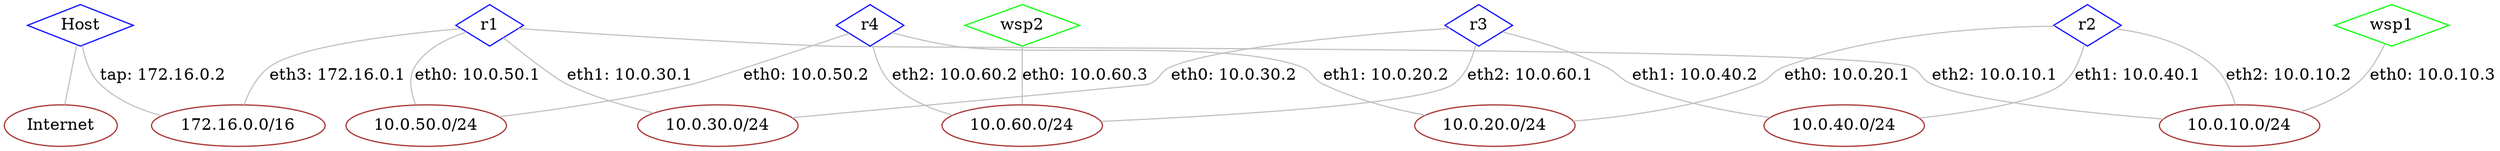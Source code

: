 graph G {
edge [len=1.5];
node [shape=diamond, color="green"];
Host [color="blue"];
r1 [color="blue"];
r2 [color="blue"];
r3 [color="blue"];
r4 [color="blue"];
wsp1;
wsp2;
node [shape=ellipse, color="brown"];
lan60 [label="10.0.60.0/24"];
lan20 [label="10.0.20.0/24"];
lan50 [label="10.0.50.0/24"];
lan60 [label="10.0.60.0/24"];
lan10 [label="10.0.10.0/24"];
tap [label="172.16.0.0/16"];
lan10 [label="10.0.10.0/24"];
lan30 [label="10.0.30.0/24"];
lan50 [label="10.0.50.0/24"];
lan10 [label="10.0.10.0/24"];
lan40 [label="10.0.40.0/24"];
lan20 [label="10.0.20.0/24"];
lan60 [label="10.0.60.0/24"];
lan40 [label="10.0.40.0/24"];
lan30 [label="10.0.30.0/24"];
Internet [label="Internet"];
tap [label="172.16.0.0/16"];
Host -- Internet [color="gray"];
Host -- tap [label="tap: 172.16.0.2", color="gray"];
r1 -- tap [label="eth3: 172.16.0.1", color="gray"];
r1 -- lan10 [label="eth2: 10.0.10.1", color="gray"];
r1 -- lan30 [label="eth1: 10.0.30.1", color="gray"];
r1 -- lan50 [label="eth0: 10.0.50.1", color="gray"];
r2 -- lan10 [label="eth2: 10.0.10.2", color="gray"];
r2 -- lan40 [label="eth1: 10.0.40.1", color="gray"];
r2 -- lan20 [label="eth0: 10.0.20.1", color="gray"];
r3 -- lan60 [label="eth2: 10.0.60.1", color="gray"];
r3 -- lan40 [label="eth1: 10.0.40.2", color="gray"];
r3 -- lan30 [label="eth0: 10.0.30.2", color="gray"];
r4 -- lan60 [label="eth2: 10.0.60.2", color="gray"];
r4 -- lan20 [label="eth1: 10.0.20.2", color="gray"];
r4 -- lan50 [label="eth0: 10.0.50.2", color="gray"];
wsp1 -- lan10 [label="eth0: 10.0.10.3", color="gray"];
wsp2 -- lan60 [label="eth0: 10.0.60.3", color="gray"];
}
